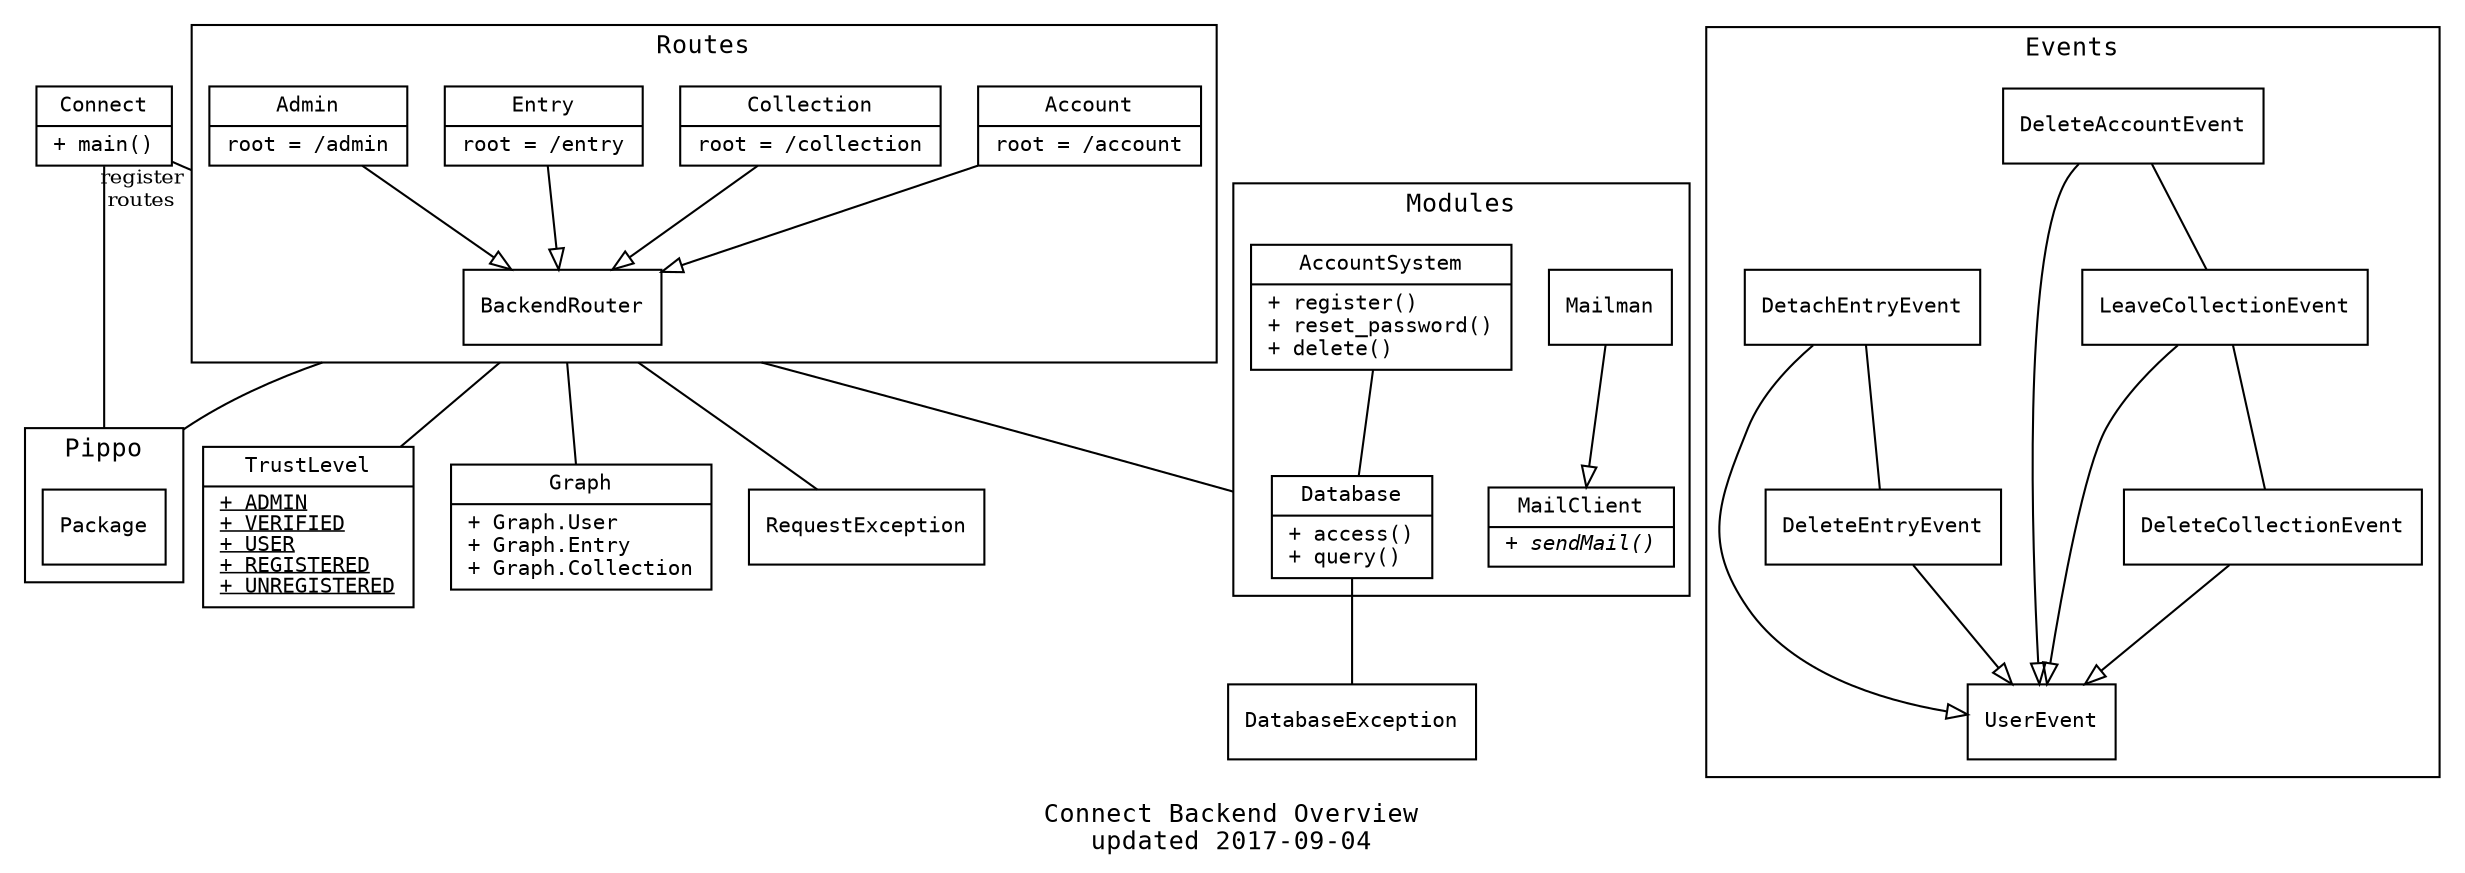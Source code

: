 digraph G {
    label = "Connect Backend Overview\nupdated 2017-09-04"
    compound = true;

    graph [ fontname="monospace" fontsize=12 ]
    edge [ fontsize=10 ]
    node [
        shape = "record"
        fontname="monospace"
        fontsize=10
    ]

    subgraph clusterPippo {
        label = "Pippo"
        PippoStuff [ label = "{Package}"]
    }

    Connect [
        label = "{Connect|+ main()\l}"
    ]
    Connect -> PippoStuff [lhead=clusterPippo,dir=none]

    TrustLevel [
        label = <{TrustLevel|<u>+ ADMIN</u><br align='left'/><u>+ VERIFIED</u><br align='left'/><u>+ USER</u><br align='left'/><u>+ REGISTERED</u><br align='left'/><u>+ UNREGISTERED</u>}>
    ]

    GraphClass [
        label = "{Graph|+ Graph.User\l+ Graph.Entry\l+ Graph.Collection\l}"
    ]

    DatabaseException [
        label = "{DatabaseException}"
    ]
    RequestException [
        label = "{RequestException}"
    ]

    subgraph clusterEvents {
        label = "Events"

        UserEvent

        DeleteAccountEvent
        DeleteCollectionEvent
        DeleteEntryEvent
        DetachEntryEvent
        LeaveCollectionEvent
    }

    edge [ arrowhead = "empty" ]
    DeleteAccountEvent -> UserEvent
    DeleteCollectionEvent -> UserEvent
    DeleteEntryEvent -> UserEvent
    DetachEntryEvent -> UserEvent
    LeaveCollectionEvent -> UserEvent
    edge [ arrowhead = "none" ]
    DeleteAccountEvent -> LeaveCollectionEvent
    LeaveCollectionEvent -> DeleteCollectionEvent
    DetachEntryEvent -> DeleteEntryEvent


    subgraph clusterModules {
        label = "Modules"

        AccountSystem [
            label = "{AccountSystem|+ register()\l+ reset_password()\l+ delete()\l}"
        ]

        Database [
            label = "{Database|+ access()\l+ query()\l}"
        ]

        MailClient [
            label = <{MailClient|<i>+ sendMail()</i><br/>}>
        ]

        Mailman [
            label = "{Mailman\l}"
        ]
    }

    edge [ arrowhead = "empty" ]
    Mailman -> MailClient
    edge [ arrowhead = "none" ]
    AccountSystem -> Database
    Database -> DatabaseException

    // prefix with cluster to draw label and border
    subgraph clusterEndpoints {
        label = "Routes"

        BackendRouter [
            label = "{BackendRouter\l}"
        ]

        Account [
            label = "{Account|root = /account\l}"
        ]

        Collection [
            label = "{Collection|root = /collection\l}"
        ]

        Entry [
            label = "{Entry|root = /entry\l}"
        ]

        Admin [
            label = "{Admin|root = /admin\l}"
        ]

    }
    edge [ arrowhead="empty" ]
    Account -> BackendRouter
    Collection -> BackendRouter
    Entry -> BackendRouter
    Admin -> BackendRouter

    edge [ arrowhead="none" ]
    BackendRouter -> Database [lhead=clusterModules,ltail=clusterEndpoints]
    BackendRouter -> RequestException [ltail=clusterEndpoints]
    BackendRouter -> GraphClass [ltail=clusterEndpoints]
    BackendRouter -> TrustLevel [ltail=clusterEndpoints]
    BackendRouter -> PippoStuff [lhead=clusterPippo, ltail=clusterEndpoints]

    Connect -> BackendRouter [lhead=clusterEndpoints, xlabel="register\nroutes"]

}
